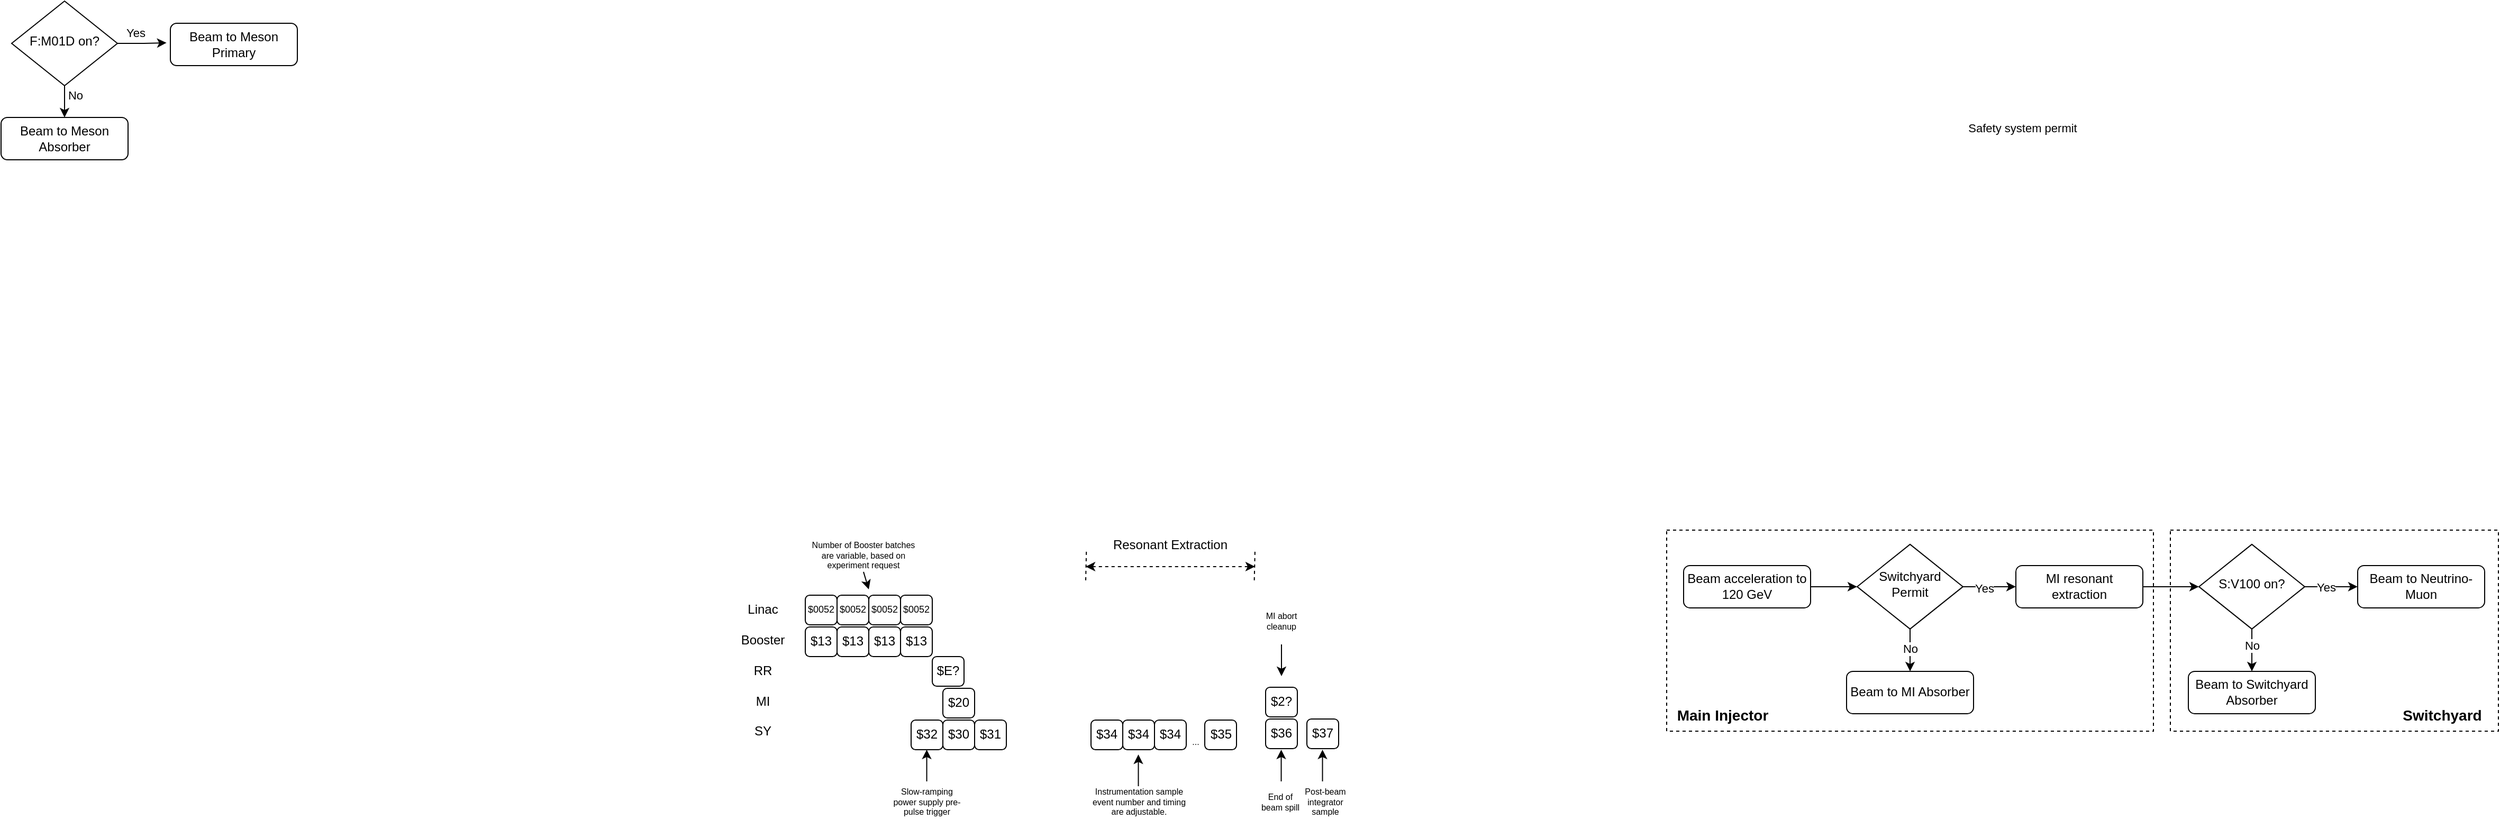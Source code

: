 <mxfile version="21.6.6" type="github">
  <diagram id="C5RBs43oDa-KdzZeNtuy" name="Page-1">
    <mxGraphModel dx="989" dy="527" grid="1" gridSize="10" guides="1" tooltips="1" connect="1" arrows="1" fold="1" page="1" pageScale="1" pageWidth="3300" pageHeight="2339" math="0" shadow="0">
      <root>
        <mxCell id="WIyWlLk6GJQsqaUBKTNV-0" />
        <mxCell id="WIyWlLk6GJQsqaUBKTNV-1" parent="WIyWlLk6GJQsqaUBKTNV-0" />
        <mxCell id="Cj45srjJssvY64gcDlcu-20" value="" style="rounded=0;whiteSpace=wrap;html=1;dashed=1;" parent="WIyWlLk6GJQsqaUBKTNV-1" vertex="1">
          <mxGeometry x="1594" y="530" width="460" height="190" as="geometry" />
        </mxCell>
        <mxCell id="Cj45srjJssvY64gcDlcu-19" value="" style="rounded=0;whiteSpace=wrap;html=1;dashed=1;" parent="WIyWlLk6GJQsqaUBKTNV-1" vertex="1">
          <mxGeometry x="2070" y="530" width="310" height="190" as="geometry" />
        </mxCell>
        <mxCell id="mAxHpYJhDavJIdBwN0n5-0" value="Beam to Meson Primary" style="rounded=1;whiteSpace=wrap;html=1;fontSize=12;glass=0;strokeWidth=1;shadow=0;" parent="WIyWlLk6GJQsqaUBKTNV-1" vertex="1">
          <mxGeometry x="180" y="51" width="120" height="40" as="geometry" />
        </mxCell>
        <mxCell id="mAxHpYJhDavJIdBwN0n5-1" value="Beam to Neutrino-Muon" style="rounded=1;whiteSpace=wrap;html=1;fontSize=12;glass=0;strokeWidth=1;shadow=0;" parent="WIyWlLk6GJQsqaUBKTNV-1" vertex="1">
          <mxGeometry x="2247" y="563.44" width="120" height="40" as="geometry" />
        </mxCell>
        <mxCell id="mAxHpYJhDavJIdBwN0n5-9" value="" style="edgeStyle=orthogonalEdgeStyle;rounded=0;orthogonalLoop=1;jettySize=auto;html=1;exitX=0.5;exitY=1;exitDx=0;exitDy=0;entryX=0.5;entryY=0;entryDx=0;entryDy=0;" parent="WIyWlLk6GJQsqaUBKTNV-1" source="mAxHpYJhDavJIdBwN0n5-4" target="mAxHpYJhDavJIdBwN0n5-3" edge="1">
          <mxGeometry relative="1" as="geometry">
            <mxPoint x="2197" y="633.44" as="targetPoint" />
          </mxGeometry>
        </mxCell>
        <mxCell id="mAxHpYJhDavJIdBwN0n5-11" value="No" style="edgeLabel;html=1;align=center;verticalAlign=middle;resizable=0;points=[];" parent="mAxHpYJhDavJIdBwN0n5-9" vertex="1" connectable="0">
          <mxGeometry x="-0.438" relative="1" as="geometry">
            <mxPoint y="4" as="offset" />
          </mxGeometry>
        </mxCell>
        <mxCell id="mAxHpYJhDavJIdBwN0n5-3" value="Beam to Switchyard Absorber" style="rounded=1;whiteSpace=wrap;html=1;fontSize=12;glass=0;strokeWidth=1;shadow=0;" parent="WIyWlLk6GJQsqaUBKTNV-1" vertex="1">
          <mxGeometry x="2087" y="663.44" width="120" height="40" as="geometry" />
        </mxCell>
        <mxCell id="mAxHpYJhDavJIdBwN0n5-4" value="S:V100 on?" style="rhombus;whiteSpace=wrap;html=1;shadow=0;fontFamily=Helvetica;fontSize=12;align=center;strokeWidth=1;spacing=6;spacingTop=-4;" parent="WIyWlLk6GJQsqaUBKTNV-1" vertex="1">
          <mxGeometry x="2097" y="543.44" width="100" height="80" as="geometry" />
        </mxCell>
        <mxCell id="mAxHpYJhDavJIdBwN0n5-12" value="" style="endArrow=classic;html=1;rounded=0;exitX=1;exitY=0.5;exitDx=0;exitDy=0;entryX=0;entryY=0.5;entryDx=0;entryDy=0;" parent="WIyWlLk6GJQsqaUBKTNV-1" source="mAxHpYJhDavJIdBwN0n5-4" target="mAxHpYJhDavJIdBwN0n5-1" edge="1">
          <mxGeometry width="50" height="50" relative="1" as="geometry">
            <mxPoint x="2237" y="573.44" as="sourcePoint" />
            <mxPoint x="2287" y="523.44" as="targetPoint" />
          </mxGeometry>
        </mxCell>
        <mxCell id="mAxHpYJhDavJIdBwN0n5-13" value="Yes" style="edgeLabel;html=1;align=center;verticalAlign=middle;resizable=0;points=[];" parent="mAxHpYJhDavJIdBwN0n5-12" vertex="1" connectable="0">
          <mxGeometry x="-0.038" relative="1" as="geometry">
            <mxPoint x="-4" as="offset" />
          </mxGeometry>
        </mxCell>
        <mxCell id="mAxHpYJhDavJIdBwN0n5-19" value="" style="edgeStyle=orthogonalEdgeStyle;rounded=0;orthogonalLoop=1;jettySize=auto;html=1;entryX=-0.03;entryY=0.461;entryDx=0;entryDy=0;entryPerimeter=0;" parent="WIyWlLk6GJQsqaUBKTNV-1" source="mAxHpYJhDavJIdBwN0n5-16" target="mAxHpYJhDavJIdBwN0n5-0" edge="1">
          <mxGeometry relative="1" as="geometry">
            <mxPoint x="180" y="70" as="targetPoint" />
          </mxGeometry>
        </mxCell>
        <mxCell id="mAxHpYJhDavJIdBwN0n5-23" value="Yes" style="edgeLabel;html=1;align=center;verticalAlign=middle;resizable=0;points=[];" parent="mAxHpYJhDavJIdBwN0n5-19" vertex="1" connectable="0">
          <mxGeometry x="-0.282" y="1" relative="1" as="geometry">
            <mxPoint y="-9" as="offset" />
          </mxGeometry>
        </mxCell>
        <mxCell id="mAxHpYJhDavJIdBwN0n5-16" value="F:M01D on?" style="rhombus;whiteSpace=wrap;html=1;shadow=0;fontFamily=Helvetica;fontSize=12;align=center;strokeWidth=1;spacing=6;spacingTop=-4;" parent="WIyWlLk6GJQsqaUBKTNV-1" vertex="1">
          <mxGeometry x="30" y="30" width="100" height="80" as="geometry" />
        </mxCell>
        <mxCell id="mAxHpYJhDavJIdBwN0n5-20" value="Beam to Meson Absorber" style="rounded=1;whiteSpace=wrap;html=1;fontSize=12;glass=0;strokeWidth=1;shadow=0;" parent="WIyWlLk6GJQsqaUBKTNV-1" vertex="1">
          <mxGeometry x="20" y="140" width="120" height="40" as="geometry" />
        </mxCell>
        <mxCell id="mAxHpYJhDavJIdBwN0n5-21" value="" style="endArrow=classic;html=1;rounded=0;exitX=0.5;exitY=1;exitDx=0;exitDy=0;entryX=0.5;entryY=0;entryDx=0;entryDy=0;" parent="WIyWlLk6GJQsqaUBKTNV-1" source="mAxHpYJhDavJIdBwN0n5-16" target="mAxHpYJhDavJIdBwN0n5-20" edge="1">
          <mxGeometry width="50" height="50" relative="1" as="geometry">
            <mxPoint x="90" y="220" as="sourcePoint" />
            <mxPoint x="140" y="170" as="targetPoint" />
          </mxGeometry>
        </mxCell>
        <mxCell id="mAxHpYJhDavJIdBwN0n5-22" value="No" style="edgeLabel;html=1;align=center;verticalAlign=middle;resizable=0;points=[];" parent="mAxHpYJhDavJIdBwN0n5-21" vertex="1" connectable="0">
          <mxGeometry x="-0.441" relative="1" as="geometry">
            <mxPoint x="10" as="offset" />
          </mxGeometry>
        </mxCell>
        <mxCell id="mAxHpYJhDavJIdBwN0n5-30" value="Safety system permit" style="edgeLabel;html=1;align=center;verticalAlign=middle;resizable=0;points=[];" parent="WIyWlLk6GJQsqaUBKTNV-1" vertex="1" connectable="0">
          <mxGeometry x="1930" y="150.003" as="geometry" />
        </mxCell>
        <mxCell id="Cj45srjJssvY64gcDlcu-1" value="MI resonant extraction" style="rounded=1;whiteSpace=wrap;html=1;fontSize=12;glass=0;strokeWidth=1;shadow=0;" parent="WIyWlLk6GJQsqaUBKTNV-1" vertex="1">
          <mxGeometry x="1924" y="563.44" width="120" height="40" as="geometry" />
        </mxCell>
        <mxCell id="Cj45srjJssvY64gcDlcu-3" value="&lt;div&gt;Switchyard Permit&lt;/div&gt;" style="rhombus;whiteSpace=wrap;html=1;shadow=0;fontFamily=Helvetica;fontSize=12;align=center;strokeWidth=1;spacing=6;spacingTop=-4;" parent="WIyWlLk6GJQsqaUBKTNV-1" vertex="1">
          <mxGeometry x="1774" y="543.44" width="100" height="80" as="geometry" />
        </mxCell>
        <mxCell id="Cj45srjJssvY64gcDlcu-5" value="" style="endArrow=classic;html=1;rounded=0;entryX=0;entryY=0.5;entryDx=0;entryDy=0;exitX=1;exitY=0.5;exitDx=0;exitDy=0;" parent="WIyWlLk6GJQsqaUBKTNV-1" source="Cj45srjJssvY64gcDlcu-3" target="Cj45srjJssvY64gcDlcu-1" edge="1">
          <mxGeometry width="50" height="50" relative="1" as="geometry">
            <mxPoint x="1334" y="660" as="sourcePoint" />
            <mxPoint x="1384" y="610" as="targetPoint" />
          </mxGeometry>
        </mxCell>
        <mxCell id="Cj45srjJssvY64gcDlcu-6" value="Yes" style="edgeLabel;html=1;align=center;verticalAlign=middle;resizable=0;points=[];" parent="Cj45srjJssvY64gcDlcu-5" vertex="1" connectable="0">
          <mxGeometry x="-0.2" y="-1" relative="1" as="geometry">
            <mxPoint as="offset" />
          </mxGeometry>
        </mxCell>
        <mxCell id="Cj45srjJssvY64gcDlcu-7" value="&lt;div&gt;Beam to MI Absorber&lt;/div&gt;" style="rounded=1;whiteSpace=wrap;html=1;fontSize=12;glass=0;strokeWidth=1;shadow=0;" parent="WIyWlLk6GJQsqaUBKTNV-1" vertex="1">
          <mxGeometry x="1764" y="663.44" width="120" height="40" as="geometry" />
        </mxCell>
        <mxCell id="Cj45srjJssvY64gcDlcu-9" value="Beam acceleration to 120 GeV" style="rounded=1;whiteSpace=wrap;html=1;fontSize=12;glass=0;strokeWidth=1;shadow=0;" parent="WIyWlLk6GJQsqaUBKTNV-1" vertex="1">
          <mxGeometry x="1610" y="563.44" width="120" height="40" as="geometry" />
        </mxCell>
        <mxCell id="Cj45srjJssvY64gcDlcu-10" value="" style="endArrow=classic;html=1;rounded=0;entryX=0;entryY=0.5;entryDx=0;entryDy=0;exitX=1;exitY=0.5;exitDx=0;exitDy=0;" parent="WIyWlLk6GJQsqaUBKTNV-1" source="Cj45srjJssvY64gcDlcu-9" target="Cj45srjJssvY64gcDlcu-3" edge="1">
          <mxGeometry width="50" height="50" relative="1" as="geometry">
            <mxPoint x="1320" y="660" as="sourcePoint" />
            <mxPoint x="1370" y="610" as="targetPoint" />
          </mxGeometry>
        </mxCell>
        <mxCell id="Cj45srjJssvY64gcDlcu-16" value="" style="endArrow=classic;html=1;rounded=0;exitX=0.5;exitY=1;exitDx=0;exitDy=0;entryX=0.5;entryY=0;entryDx=0;entryDy=0;" parent="WIyWlLk6GJQsqaUBKTNV-1" source="Cj45srjJssvY64gcDlcu-3" target="Cj45srjJssvY64gcDlcu-7" edge="1">
          <mxGeometry width="50" height="50" relative="1" as="geometry">
            <mxPoint x="1820" y="660" as="sourcePoint" />
            <mxPoint x="1870" y="610" as="targetPoint" />
          </mxGeometry>
        </mxCell>
        <mxCell id="Cj45srjJssvY64gcDlcu-17" value="No" style="edgeLabel;html=1;align=center;verticalAlign=middle;resizable=0;points=[];" parent="Cj45srjJssvY64gcDlcu-16" vertex="1" connectable="0">
          <mxGeometry x="-0.106" relative="1" as="geometry">
            <mxPoint as="offset" />
          </mxGeometry>
        </mxCell>
        <mxCell id="Cj45srjJssvY64gcDlcu-18" value="" style="endArrow=classic;html=1;rounded=0;entryX=0;entryY=0.5;entryDx=0;entryDy=0;exitX=1;exitY=0.5;exitDx=0;exitDy=0;" parent="WIyWlLk6GJQsqaUBKTNV-1" source="Cj45srjJssvY64gcDlcu-1" target="mAxHpYJhDavJIdBwN0n5-4" edge="1">
          <mxGeometry width="50" height="50" relative="1" as="geometry">
            <mxPoint x="1820" y="660" as="sourcePoint" />
            <mxPoint x="1870" y="610" as="targetPoint" />
          </mxGeometry>
        </mxCell>
        <mxCell id="Cj45srjJssvY64gcDlcu-21" value="Main Injector" style="text;html=1;strokeColor=none;fillColor=none;align=center;verticalAlign=middle;whiteSpace=wrap;rounded=0;fontStyle=1;fontSize=14;" parent="WIyWlLk6GJQsqaUBKTNV-1" vertex="1">
          <mxGeometry x="1594" y="690" width="106" height="30" as="geometry" />
        </mxCell>
        <mxCell id="Cj45srjJssvY64gcDlcu-23" value="Switchyard" style="text;html=1;strokeColor=none;fillColor=none;align=center;verticalAlign=middle;whiteSpace=wrap;rounded=0;fontStyle=1;fontSize=14;" parent="WIyWlLk6GJQsqaUBKTNV-1" vertex="1">
          <mxGeometry x="2274" y="690" width="106" height="30" as="geometry" />
        </mxCell>
        <mxCell id="Cj45srjJssvY64gcDlcu-24" value="$0052" style="rounded=1;whiteSpace=wrap;html=1;fontSize=9;fontColor=#000000;strokeColor=#000000;" parent="WIyWlLk6GJQsqaUBKTNV-1" vertex="1">
          <mxGeometry x="870" y="591.44" width="30" height="28" as="geometry" />
        </mxCell>
        <mxCell id="Cj45srjJssvY64gcDlcu-25" value="Linac" style="text;html=1;strokeColor=none;fillColor=none;align=center;verticalAlign=middle;whiteSpace=wrap;rounded=0;fontColor=#000000;" parent="WIyWlLk6GJQsqaUBKTNV-1" vertex="1">
          <mxGeometry x="710" y="590.44" width="60" height="30" as="geometry" />
        </mxCell>
        <mxCell id="Cj45srjJssvY64gcDlcu-26" value="$13" style="rounded=1;whiteSpace=wrap;html=1;fontColor=#000000;strokeColor=#000000;" parent="WIyWlLk6GJQsqaUBKTNV-1" vertex="1">
          <mxGeometry x="780" y="621.44" width="30" height="28" as="geometry" />
        </mxCell>
        <mxCell id="Cj45srjJssvY64gcDlcu-27" value="Booster" style="text;html=1;strokeColor=none;fillColor=none;align=center;verticalAlign=middle;whiteSpace=wrap;rounded=0;fontColor=#000000;" parent="WIyWlLk6GJQsqaUBKTNV-1" vertex="1">
          <mxGeometry x="710" y="619.44" width="60" height="30" as="geometry" />
        </mxCell>
        <mxCell id="Cj45srjJssvY64gcDlcu-28" value="$E?" style="rounded=1;whiteSpace=wrap;html=1;fontColor=#000000;strokeColor=#000000;" parent="WIyWlLk6GJQsqaUBKTNV-1" vertex="1">
          <mxGeometry x="900" y="649.44" width="30" height="28" as="geometry" />
        </mxCell>
        <mxCell id="Cj45srjJssvY64gcDlcu-29" value="RR" style="text;html=1;strokeColor=none;fillColor=none;align=center;verticalAlign=middle;whiteSpace=wrap;rounded=0;fontColor=#000000;" parent="WIyWlLk6GJQsqaUBKTNV-1" vertex="1">
          <mxGeometry x="710" y="648.44" width="60" height="30" as="geometry" />
        </mxCell>
        <mxCell id="Cj45srjJssvY64gcDlcu-30" value="$20" style="rounded=1;whiteSpace=wrap;html=1;fontColor=#000000;strokeColor=#000000;" parent="WIyWlLk6GJQsqaUBKTNV-1" vertex="1">
          <mxGeometry x="910" y="679.44" width="30" height="28" as="geometry" />
        </mxCell>
        <mxCell id="Cj45srjJssvY64gcDlcu-31" value="MI" style="text;html=1;strokeColor=none;fillColor=none;align=center;verticalAlign=middle;whiteSpace=wrap;rounded=0;fontColor=#000000;" parent="WIyWlLk6GJQsqaUBKTNV-1" vertex="1">
          <mxGeometry x="710" y="677.44" width="60" height="30" as="geometry" />
        </mxCell>
        <mxCell id="Cj45srjJssvY64gcDlcu-32" value="$0052" style="rounded=1;whiteSpace=wrap;html=1;fontSize=9;fontColor=#000000;strokeColor=#000000;" parent="WIyWlLk6GJQsqaUBKTNV-1" vertex="1">
          <mxGeometry x="840" y="591.44" width="30" height="28" as="geometry" />
        </mxCell>
        <mxCell id="Cj45srjJssvY64gcDlcu-33" value="$13" style="rounded=1;whiteSpace=wrap;html=1;fontColor=#000000;strokeColor=#000000;" parent="WIyWlLk6GJQsqaUBKTNV-1" vertex="1">
          <mxGeometry x="810" y="621.44" width="30" height="28" as="geometry" />
        </mxCell>
        <mxCell id="Cj45srjJssvY64gcDlcu-34" value="$0052" style="rounded=1;whiteSpace=wrap;html=1;fontSize=9;fontColor=#000000;strokeColor=#000000;" parent="WIyWlLk6GJQsqaUBKTNV-1" vertex="1">
          <mxGeometry x="810" y="591.44" width="30" height="28" as="geometry" />
        </mxCell>
        <mxCell id="Cj45srjJssvY64gcDlcu-35" value="$13" style="rounded=1;whiteSpace=wrap;html=1;fontColor=#000000;strokeColor=#000000;" parent="WIyWlLk6GJQsqaUBKTNV-1" vertex="1">
          <mxGeometry x="840" y="621.44" width="30" height="28" as="geometry" />
        </mxCell>
        <mxCell id="Cj45srjJssvY64gcDlcu-36" value="$0052" style="rounded=1;whiteSpace=wrap;html=1;fontSize=9;fontColor=#000000;strokeColor=#000000;" parent="WIyWlLk6GJQsqaUBKTNV-1" vertex="1">
          <mxGeometry x="780" y="591.44" width="30" height="28" as="geometry" />
        </mxCell>
        <mxCell id="Cj45srjJssvY64gcDlcu-37" value="$13" style="rounded=1;whiteSpace=wrap;html=1;fontColor=#000000;strokeColor=#000000;" parent="WIyWlLk6GJQsqaUBKTNV-1" vertex="1">
          <mxGeometry x="870" y="621.44" width="30" height="28" as="geometry" />
        </mxCell>
        <mxCell id="Cj45srjJssvY64gcDlcu-38" value="$30" style="rounded=1;whiteSpace=wrap;html=1;fontColor=#000000;strokeColor=#000000;" parent="WIyWlLk6GJQsqaUBKTNV-1" vertex="1">
          <mxGeometry x="910" y="709.44" width="30" height="28" as="geometry" />
        </mxCell>
        <mxCell id="Cj45srjJssvY64gcDlcu-39" value="SY" style="text;html=1;strokeColor=none;fillColor=none;align=center;verticalAlign=middle;whiteSpace=wrap;rounded=0;fontColor=#000000;" parent="WIyWlLk6GJQsqaUBKTNV-1" vertex="1">
          <mxGeometry x="710" y="705.44" width="60" height="30" as="geometry" />
        </mxCell>
        <mxCell id="Cj45srjJssvY64gcDlcu-43" value="Number of Booster batches are variable, based on experiment request" style="text;html=1;strokeColor=none;fillColor=none;align=center;verticalAlign=middle;whiteSpace=wrap;rounded=0;fontSize=8;fontColor=#000000;" parent="WIyWlLk6GJQsqaUBKTNV-1" vertex="1">
          <mxGeometry x="780" y="539.44" width="110" height="30" as="geometry" />
        </mxCell>
        <mxCell id="Cj45srjJssvY64gcDlcu-44" value="" style="endArrow=none;html=1;rounded=0;dashed=1;strokeColor=#000000;fontColor=#000000;" parent="WIyWlLk6GJQsqaUBKTNV-1" edge="1">
          <mxGeometry width="50" height="50" relative="1" as="geometry">
            <mxPoint x="1045" y="577.44" as="sourcePoint" />
            <mxPoint x="1045.69" y="547.44" as="targetPoint" />
          </mxGeometry>
        </mxCell>
        <mxCell id="Cj45srjJssvY64gcDlcu-45" value="" style="endArrow=none;html=1;rounded=0;dashed=1;strokeColor=#000000;fontColor=#000000;" parent="WIyWlLk6GJQsqaUBKTNV-1" edge="1">
          <mxGeometry width="50" height="50" relative="1" as="geometry">
            <mxPoint x="1204.31" y="577.44" as="sourcePoint" />
            <mxPoint x="1205" y="547.44" as="targetPoint" />
          </mxGeometry>
        </mxCell>
        <mxCell id="Cj45srjJssvY64gcDlcu-46" value="" style="endArrow=classic;startArrow=classic;html=1;rounded=0;dashed=1;strokeColor=#000000;fontColor=#000000;" parent="WIyWlLk6GJQsqaUBKTNV-1" edge="1">
          <mxGeometry width="50" height="50" relative="1" as="geometry">
            <mxPoint x="1045" y="564.44" as="sourcePoint" />
            <mxPoint x="1205" y="564.44" as="targetPoint" />
          </mxGeometry>
        </mxCell>
        <mxCell id="Cj45srjJssvY64gcDlcu-47" value="Resonant Extraction" style="text;html=1;strokeColor=none;fillColor=none;align=center;verticalAlign=middle;whiteSpace=wrap;rounded=0;fontColor=#000000;" parent="WIyWlLk6GJQsqaUBKTNV-1" vertex="1">
          <mxGeometry x="1045" y="529.44" width="160" height="30" as="geometry" />
        </mxCell>
        <mxCell id="Cj45srjJssvY64gcDlcu-48" value="$31" style="rounded=1;whiteSpace=wrap;html=1;fontColor=#000000;strokeColor=#000000;" parent="WIyWlLk6GJQsqaUBKTNV-1" vertex="1">
          <mxGeometry x="940" y="709.44" width="30" height="28" as="geometry" />
        </mxCell>
        <mxCell id="Cj45srjJssvY64gcDlcu-49" value="&lt;div&gt;$32&lt;/div&gt;" style="rounded=1;whiteSpace=wrap;html=1;fontColor=#000000;strokeColor=#000000;" parent="WIyWlLk6GJQsqaUBKTNV-1" vertex="1">
          <mxGeometry x="880" y="709.44" width="30" height="28" as="geometry" />
        </mxCell>
        <mxCell id="Cj45srjJssvY64gcDlcu-51" value="$34" style="rounded=1;whiteSpace=wrap;html=1;fontColor=#000000;strokeColor=#000000;" parent="WIyWlLk6GJQsqaUBKTNV-1" vertex="1">
          <mxGeometry x="1050" y="709.44" width="30" height="28" as="geometry" />
        </mxCell>
        <mxCell id="Cj45srjJssvY64gcDlcu-53" value="$34" style="rounded=1;whiteSpace=wrap;html=1;fontColor=#000000;strokeColor=#000000;" parent="WIyWlLk6GJQsqaUBKTNV-1" vertex="1">
          <mxGeometry x="1080" y="709.44" width="30" height="28" as="geometry" />
        </mxCell>
        <mxCell id="Cj45srjJssvY64gcDlcu-54" value="$34" style="rounded=1;whiteSpace=wrap;html=1;fontColor=#000000;strokeColor=#000000;" parent="WIyWlLk6GJQsqaUBKTNV-1" vertex="1">
          <mxGeometry x="1110" y="709.44" width="30" height="28" as="geometry" />
        </mxCell>
        <mxCell id="Cj45srjJssvY64gcDlcu-55" value="" style="endArrow=classic;html=1;rounded=0;strokeColor=#000000;fontColor=#000000;" parent="WIyWlLk6GJQsqaUBKTNV-1" edge="1">
          <mxGeometry width="50" height="50" relative="1" as="geometry">
            <mxPoint x="1094.76" y="772" as="sourcePoint" />
            <mxPoint x="1094.76" y="742" as="targetPoint" />
          </mxGeometry>
        </mxCell>
        <mxCell id="Cj45srjJssvY64gcDlcu-56" value="Instrumentation sample event number and timing are adjustable." style="text;html=1;strokeColor=none;fillColor=none;align=center;verticalAlign=middle;whiteSpace=wrap;rounded=0;fontSize=8;fontColor=#000000;" parent="WIyWlLk6GJQsqaUBKTNV-1" vertex="1">
          <mxGeometry x="1043.75" y="772" width="102.5" height="30" as="geometry" />
        </mxCell>
        <mxCell id="Cj45srjJssvY64gcDlcu-57" value="$36" style="rounded=1;whiteSpace=wrap;html=1;fontColor=#000000;strokeColor=#000000;" parent="WIyWlLk6GJQsqaUBKTNV-1" vertex="1">
          <mxGeometry x="1215" y="708.44" width="30" height="28" as="geometry" />
        </mxCell>
        <mxCell id="Cj45srjJssvY64gcDlcu-58" value="$37" style="rounded=1;whiteSpace=wrap;html=1;fontColor=#000000;strokeColor=#000000;" parent="WIyWlLk6GJQsqaUBKTNV-1" vertex="1">
          <mxGeometry x="1254" y="708.44" width="30" height="28" as="geometry" />
        </mxCell>
        <mxCell id="Cj45srjJssvY64gcDlcu-59" value="" style="endArrow=classic;html=1;rounded=0;strokeColor=#000000;fontColor=#000000;" parent="WIyWlLk6GJQsqaUBKTNV-1" edge="1">
          <mxGeometry width="50" height="50" relative="1" as="geometry">
            <mxPoint x="1229.76" y="767.44" as="sourcePoint" />
            <mxPoint x="1229.76" y="737.44" as="targetPoint" />
          </mxGeometry>
        </mxCell>
        <mxCell id="Cj45srjJssvY64gcDlcu-60" value="End of beam spill" style="text;html=1;strokeColor=none;fillColor=none;align=center;verticalAlign=middle;whiteSpace=wrap;rounded=0;fontSize=8;fontColor=#000000;" parent="WIyWlLk6GJQsqaUBKTNV-1" vertex="1">
          <mxGeometry x="1209" y="772" width="40" height="30" as="geometry" />
        </mxCell>
        <mxCell id="Cj45srjJssvY64gcDlcu-61" value="Post-beam integrator sample" style="text;html=1;strokeColor=none;fillColor=none;align=center;verticalAlign=middle;whiteSpace=wrap;rounded=0;fontSize=8;fontColor=#000000;" parent="WIyWlLk6GJQsqaUBKTNV-1" vertex="1">
          <mxGeometry x="1249" y="772" width="45" height="30" as="geometry" />
        </mxCell>
        <mxCell id="Cj45srjJssvY64gcDlcu-63" value="" style="endArrow=classic;html=1;rounded=0;strokeColor=#000000;fontColor=#000000;" parent="WIyWlLk6GJQsqaUBKTNV-1" edge="1">
          <mxGeometry width="50" height="50" relative="1" as="geometry">
            <mxPoint x="1268.76" y="767.44" as="sourcePoint" />
            <mxPoint x="1268.76" y="737.44" as="targetPoint" />
          </mxGeometry>
        </mxCell>
        <mxCell id="Cj45srjJssvY64gcDlcu-64" value="..." style="text;html=1;strokeColor=none;fillColor=none;align=center;verticalAlign=middle;whiteSpace=wrap;rounded=0;fontSize=8;fontColor=#000000;" parent="WIyWlLk6GJQsqaUBKTNV-1" vertex="1">
          <mxGeometry x="1140" y="722" width="17.5" height="15.44" as="geometry" />
        </mxCell>
        <mxCell id="Cj45srjJssvY64gcDlcu-65" value="$35" style="rounded=1;whiteSpace=wrap;html=1;fontColor=#000000;strokeColor=#000000;" parent="WIyWlLk6GJQsqaUBKTNV-1" vertex="1">
          <mxGeometry x="1157.5" y="709.44" width="30" height="28" as="geometry" />
        </mxCell>
        <mxCell id="Cj45srjJssvY64gcDlcu-66" value="" style="endArrow=classic;html=1;rounded=0;strokeColor=#000000;fontColor=#000000;" parent="WIyWlLk6GJQsqaUBKTNV-1" edge="1">
          <mxGeometry width="50" height="50" relative="1" as="geometry">
            <mxPoint x="894.76" y="767.44" as="sourcePoint" />
            <mxPoint x="894.76" y="737.44" as="targetPoint" />
          </mxGeometry>
        </mxCell>
        <mxCell id="Cj45srjJssvY64gcDlcu-67" value="Slow-ramping power supply pre-pulse trigger" style="text;html=1;strokeColor=none;fillColor=none;align=center;verticalAlign=middle;whiteSpace=wrap;rounded=0;fontSize=8;fontColor=#000000;" parent="WIyWlLk6GJQsqaUBKTNV-1" vertex="1">
          <mxGeometry x="861.88" y="772" width="66.25" height="30" as="geometry" />
        </mxCell>
        <mxCell id="Cj45srjJssvY64gcDlcu-68" value="$2?" style="rounded=1;whiteSpace=wrap;html=1;strokeColor=#000000;fontColor=#000000;" parent="WIyWlLk6GJQsqaUBKTNV-1" vertex="1">
          <mxGeometry x="1215" y="678.44" width="30" height="28" as="geometry" />
        </mxCell>
        <mxCell id="Cj45srjJssvY64gcDlcu-69" value="" style="endArrow=classic;html=1;rounded=0;strokeColor=#000000;fontColor=#000000;" parent="WIyWlLk6GJQsqaUBKTNV-1" edge="1">
          <mxGeometry width="50" height="50" relative="1" as="geometry">
            <mxPoint x="1230" y="638" as="sourcePoint" />
            <mxPoint x="1230" y="668" as="targetPoint" />
          </mxGeometry>
        </mxCell>
        <mxCell id="Cj45srjJssvY64gcDlcu-70" value="MI abort cleanup" style="text;html=1;strokeColor=none;fillColor=none;align=center;verticalAlign=middle;whiteSpace=wrap;rounded=0;fontSize=8;fontColor=#000000;" parent="WIyWlLk6GJQsqaUBKTNV-1" vertex="1">
          <mxGeometry x="1210" y="601.44" width="40" height="30" as="geometry" />
        </mxCell>
        <mxCell id="Cj45srjJssvY64gcDlcu-72" value="" style="endArrow=classic;html=1;rounded=0;exitX=0.5;exitY=1;exitDx=0;exitDy=0;strokeColor=#000000;fontColor=#000000;" parent="WIyWlLk6GJQsqaUBKTNV-1" source="Cj45srjJssvY64gcDlcu-43" edge="1">
          <mxGeometry width="50" height="50" relative="1" as="geometry">
            <mxPoint x="960" y="686" as="sourcePoint" />
            <mxPoint x="840" y="586" as="targetPoint" />
          </mxGeometry>
        </mxCell>
      </root>
    </mxGraphModel>
  </diagram>
</mxfile>
